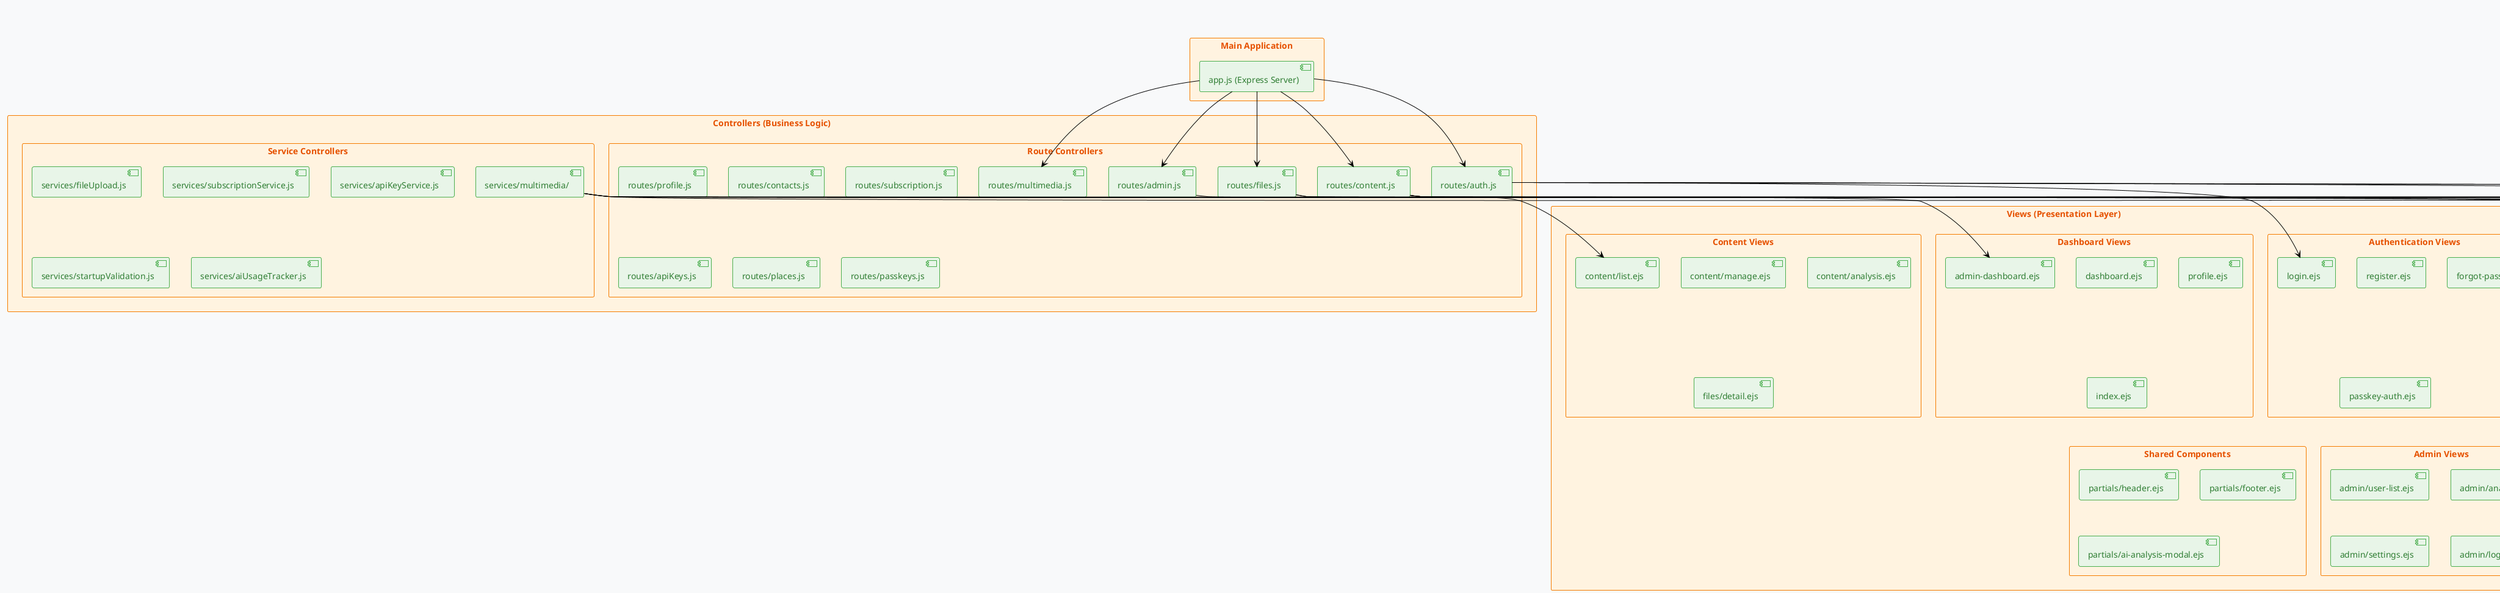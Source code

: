 @startuml DaySave MVC Architecture

!theme plain
title DaySave MVC Architecture Diagram

' Define colors and styles
skinparam packageStyle rectangle
skinparam backgroundColor #F8F9FA
skinparam package {
    BackgroundColor #E3F2FD
    BorderColor #1976D2
    FontColor #1976D2
    FontStyle bold
}
skinparam rectangle {
    BackgroundColor #FFF3E0
    BorderColor #F57C00
    FontColor #E65100
}
skinparam component {
    BackgroundColor #E8F5E8
    BorderColor #4CAF50
    FontColor #2E7D32
}

' Models Layer
package "Models (Data Layer)" {
    rectangle "Core Models" {
        component User
        component Role
        component Permission
        component Content
        component File
        component Contact
        component Subscription
    }
    
    rectangle "Analysis Models" {
        component VideoAnalysis
        component AudioAnalysis
        component ImageAnalysis
        component OCRCaption
        component Speaker
        component Face
        component Thumbnail
    }
    
    rectangle "System Models" {
        component ProcessingJob
        component AuditLog
        component ApiKey
        component Session
        component AdminSetting
    }
    
    rectangle "Social Models" {
        component SocialAccount
        component ContactGroup
        component ContentGroup
        component Relationship
    }
}

' Views Layer
package "Views (Presentation Layer)" {
    rectangle "Authentication Views" {
        component LoginView as "login.ejs"
        component RegisterView as "register.ejs" 
        component ForgotPasswordView as "forgot-password.ejs"
        component PasskeyAuthView as "passkey-auth.ejs"
    }
    
    rectangle "Dashboard Views" {
        component DashboardView as "dashboard.ejs"
        component AdminDashboardView as "admin-dashboard.ejs"
        component ProfileView as "profile.ejs"
        component IndexView as "index.ejs"
    }
    
    rectangle "Content Views" {
        component ContentListView as "content/list.ejs"
        component ContentManageView as "content/manage.ejs"
        component ContentAnalysisView as "content/analysis.ejs"
        component FileDetailView as "files/detail.ejs"
    }
    
    rectangle "Admin Views" {
        component AdminUserListView as "admin/user-list.ejs"
        component AdminAnalyticsView as "admin/analytics.ejs"
        component AdminSettingsView as "admin/settings.ejs"
        component AdminLogsView as "admin/logs.ejs"
    }
    
    rectangle "Shared Components" {
        component HeaderPartial as "partials/header.ejs"
        component FooterPartial as "partials/footer.ejs"
        component AIAnalysisModal as "partials/ai-analysis-modal.ejs"
    }
}

' Controllers Layer  
package "Controllers (Business Logic)" {
    rectangle "Route Controllers" {
        component AuthController as "routes/auth.js"
        component ContentController as "routes/content.js"
        component FileController as "routes/files.js"
        component AdminController as "routes/admin.js"
        component MultimediaController as "routes/multimedia.js"
        component ProfileController as "routes/profile.js"
        component ContactController as "routes/contacts.js"
        component SubscriptionController as "routes/subscription.js"
        component ApiKeyController as "routes/apiKeys.js"
        component PlacesController as "routes/places.js"
        component PasskeyController as "routes/passkeys.js"
    }
    
    rectangle "Service Controllers" {
        component MultimediaAnalyzer as "services/multimedia/"
        component FileUploadService as "services/fileUpload.js"
        component SubscriptionService as "services/subscriptionService.js"
        component ApiKeyService as "services/apiKeyService.js"
        component StartupValidation as "services/startupValidation.js"
        component AiUsageTracker as "services/aiUsageTracker.js"
    }
}

' Middleware Layer
package "Middleware Layer" {
    rectangle "Security Middleware" {
        component Authentication as "middleware/auth.js"
        component Authorization as "middleware/auth.js"
        component DeviceFingerprinting as "middleware/deviceFingerprinting.js"
        component SecurityHeaders as "middleware/security.js"
        component CORS as "middleware/security.js"
    }
    
    rectangle "Processing Middleware" {
        component RequestValidation as "middleware/validation.js"
        component InputSanitization as "middleware/security.js"
        component ErrorHandling as "middleware/error.js"
        component RequestLogging as "middleware/security.js"
        component ApiKeyValidation as "middleware/apiKey.js"
    }
}

' External Services
package "External Services" {
    rectangle "AI Services" {
        component OpenAIAPI as "OpenAI API"
        component GoogleVisionAPI as "Google Vision API"
        component GoogleSpeechAPI as "Google Speech API"
        component GoogleCloudStorage as "Google Cloud Storage"
    }
    
    rectangle "Infrastructure" {
        component MySQLDatabase as "MySQL Database"
        component FileSystem as "File System"
        component EmailService as "Email Service"
        component OAuthProviders as "OAuth Providers"
    }
}

' Main Application
rectangle "Main Application" {
    component ExpressServer as "app.js (Express Server)"
}

' Define relationships
ExpressServer --> AuthController
ExpressServer --> ContentController
ExpressServer --> FileController
ExpressServer --> AdminController
ExpressServer --> MultimediaController

AuthController --> Authentication
ContentController --> Authorization
FileController --> RequestValidation

AuthController --> User
AuthController --> Role
ContentController --> Content
ContentController --> File
FileController --> ProcessingJob

AuthController --> LoginView
ContentController --> ContentListView
AdminController --> AdminDashboardView

MultimediaAnalyzer --> VideoAnalysis
MultimediaAnalyzer --> AudioAnalysis
MultimediaAnalyzer --> OpenAIAPI
MultimediaAnalyzer --> GoogleVisionAPI

User --> MySQLDatabase
Content --> MySQLDatabase
File --> FileSystem

@enduml